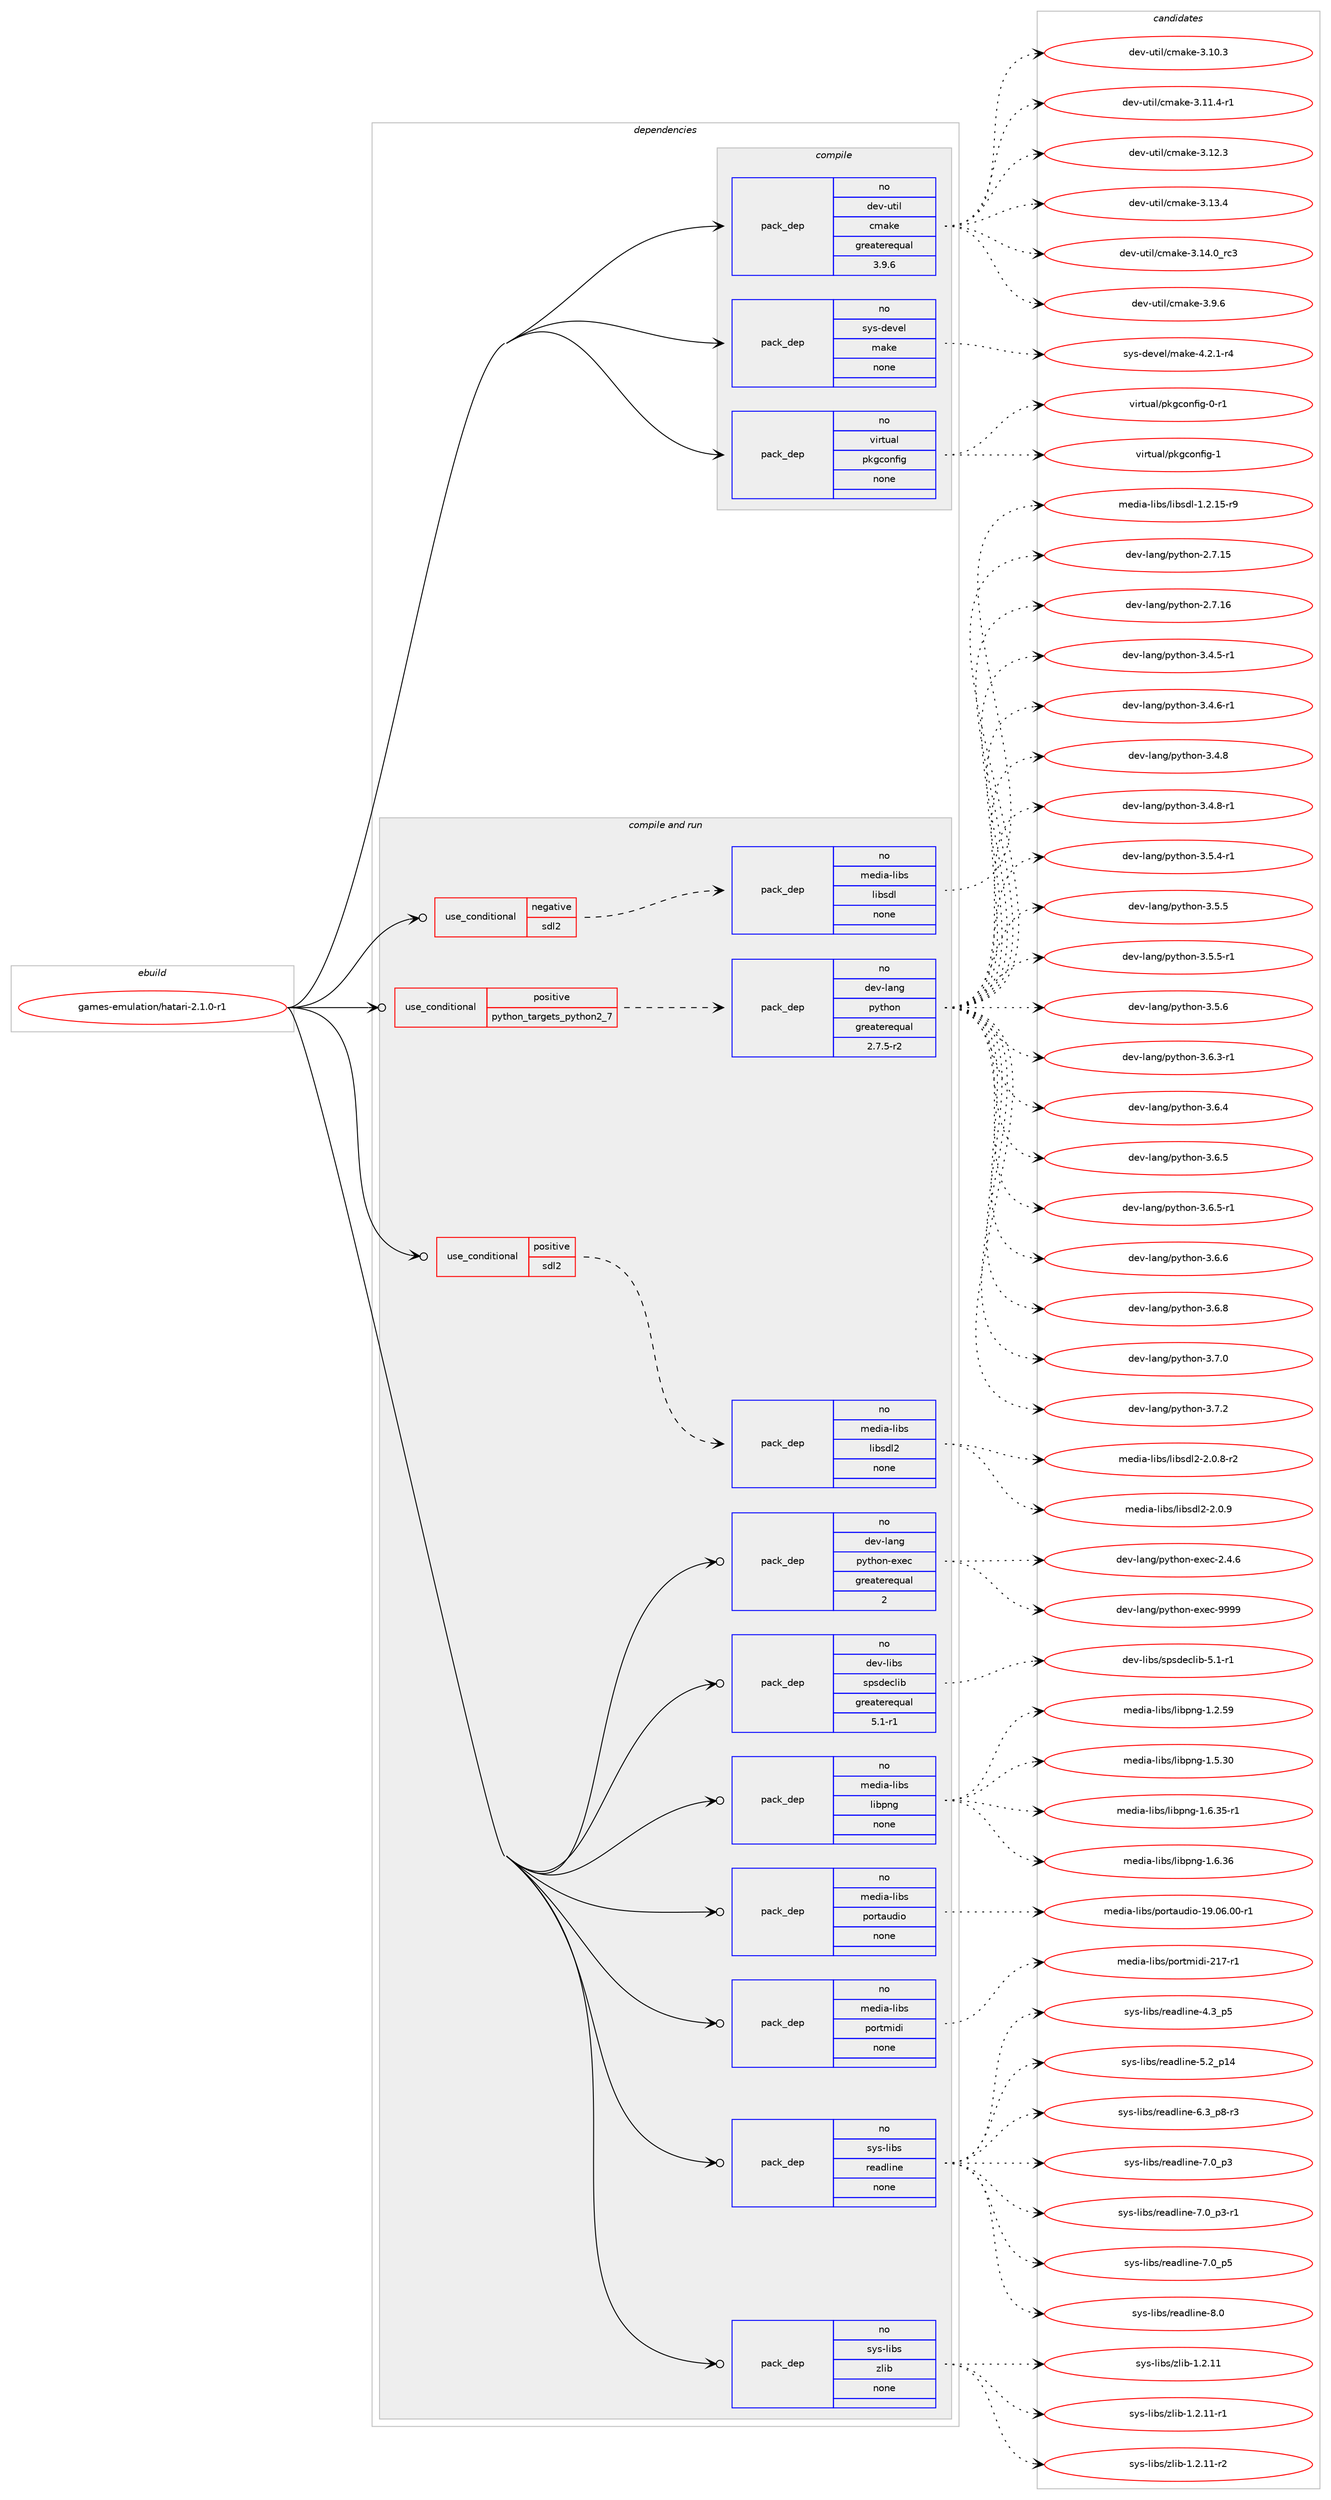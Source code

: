 digraph prolog {

# *************
# Graph options
# *************

newrank=true;
concentrate=true;
compound=true;
graph [rankdir=LR,fontname=Helvetica,fontsize=10,ranksep=1.5];#, ranksep=2.5, nodesep=0.2];
edge  [arrowhead=vee];
node  [fontname=Helvetica,fontsize=10];

# **********
# The ebuild
# **********

subgraph cluster_leftcol {
color=gray;
rank=same;
label=<<i>ebuild</i>>;
id [label="games-emulation/hatari-2.1.0-r1", color=red, width=4, href="../games-emulation/hatari-2.1.0-r1.svg"];
}

# ****************
# The dependencies
# ****************

subgraph cluster_midcol {
color=gray;
label=<<i>dependencies</i>>;
subgraph cluster_compile {
fillcolor="#eeeeee";
style=filled;
label=<<i>compile</i>>;
subgraph pack1105723 {
dependency1555828 [label=<<TABLE BORDER="0" CELLBORDER="1" CELLSPACING="0" CELLPADDING="4" WIDTH="220"><TR><TD ROWSPAN="6" CELLPADDING="30">pack_dep</TD></TR><TR><TD WIDTH="110">no</TD></TR><TR><TD>dev-util</TD></TR><TR><TD>cmake</TD></TR><TR><TD>greaterequal</TD></TR><TR><TD>3.9.6</TD></TR></TABLE>>, shape=none, color=blue];
}
id:e -> dependency1555828:w [weight=20,style="solid",arrowhead="vee"];
subgraph pack1105724 {
dependency1555829 [label=<<TABLE BORDER="0" CELLBORDER="1" CELLSPACING="0" CELLPADDING="4" WIDTH="220"><TR><TD ROWSPAN="6" CELLPADDING="30">pack_dep</TD></TR><TR><TD WIDTH="110">no</TD></TR><TR><TD>sys-devel</TD></TR><TR><TD>make</TD></TR><TR><TD>none</TD></TR><TR><TD></TD></TR></TABLE>>, shape=none, color=blue];
}
id:e -> dependency1555829:w [weight=20,style="solid",arrowhead="vee"];
subgraph pack1105725 {
dependency1555830 [label=<<TABLE BORDER="0" CELLBORDER="1" CELLSPACING="0" CELLPADDING="4" WIDTH="220"><TR><TD ROWSPAN="6" CELLPADDING="30">pack_dep</TD></TR><TR><TD WIDTH="110">no</TD></TR><TR><TD>virtual</TD></TR><TR><TD>pkgconfig</TD></TR><TR><TD>none</TD></TR><TR><TD></TD></TR></TABLE>>, shape=none, color=blue];
}
id:e -> dependency1555830:w [weight=20,style="solid",arrowhead="vee"];
}
subgraph cluster_compileandrun {
fillcolor="#eeeeee";
style=filled;
label=<<i>compile and run</i>>;
subgraph cond426259 {
dependency1555831 [label=<<TABLE BORDER="0" CELLBORDER="1" CELLSPACING="0" CELLPADDING="4"><TR><TD ROWSPAN="3" CELLPADDING="10">use_conditional</TD></TR><TR><TD>negative</TD></TR><TR><TD>sdl2</TD></TR></TABLE>>, shape=none, color=red];
subgraph pack1105726 {
dependency1555832 [label=<<TABLE BORDER="0" CELLBORDER="1" CELLSPACING="0" CELLPADDING="4" WIDTH="220"><TR><TD ROWSPAN="6" CELLPADDING="30">pack_dep</TD></TR><TR><TD WIDTH="110">no</TD></TR><TR><TD>media-libs</TD></TR><TR><TD>libsdl</TD></TR><TR><TD>none</TD></TR><TR><TD></TD></TR></TABLE>>, shape=none, color=blue];
}
dependency1555831:e -> dependency1555832:w [weight=20,style="dashed",arrowhead="vee"];
}
id:e -> dependency1555831:w [weight=20,style="solid",arrowhead="odotvee"];
subgraph cond426260 {
dependency1555833 [label=<<TABLE BORDER="0" CELLBORDER="1" CELLSPACING="0" CELLPADDING="4"><TR><TD ROWSPAN="3" CELLPADDING="10">use_conditional</TD></TR><TR><TD>positive</TD></TR><TR><TD>python_targets_python2_7</TD></TR></TABLE>>, shape=none, color=red];
subgraph pack1105727 {
dependency1555834 [label=<<TABLE BORDER="0" CELLBORDER="1" CELLSPACING="0" CELLPADDING="4" WIDTH="220"><TR><TD ROWSPAN="6" CELLPADDING="30">pack_dep</TD></TR><TR><TD WIDTH="110">no</TD></TR><TR><TD>dev-lang</TD></TR><TR><TD>python</TD></TR><TR><TD>greaterequal</TD></TR><TR><TD>2.7.5-r2</TD></TR></TABLE>>, shape=none, color=blue];
}
dependency1555833:e -> dependency1555834:w [weight=20,style="dashed",arrowhead="vee"];
}
id:e -> dependency1555833:w [weight=20,style="solid",arrowhead="odotvee"];
subgraph cond426261 {
dependency1555835 [label=<<TABLE BORDER="0" CELLBORDER="1" CELLSPACING="0" CELLPADDING="4"><TR><TD ROWSPAN="3" CELLPADDING="10">use_conditional</TD></TR><TR><TD>positive</TD></TR><TR><TD>sdl2</TD></TR></TABLE>>, shape=none, color=red];
subgraph pack1105728 {
dependency1555836 [label=<<TABLE BORDER="0" CELLBORDER="1" CELLSPACING="0" CELLPADDING="4" WIDTH="220"><TR><TD ROWSPAN="6" CELLPADDING="30">pack_dep</TD></TR><TR><TD WIDTH="110">no</TD></TR><TR><TD>media-libs</TD></TR><TR><TD>libsdl2</TD></TR><TR><TD>none</TD></TR><TR><TD></TD></TR></TABLE>>, shape=none, color=blue];
}
dependency1555835:e -> dependency1555836:w [weight=20,style="dashed",arrowhead="vee"];
}
id:e -> dependency1555835:w [weight=20,style="solid",arrowhead="odotvee"];
subgraph pack1105729 {
dependency1555837 [label=<<TABLE BORDER="0" CELLBORDER="1" CELLSPACING="0" CELLPADDING="4" WIDTH="220"><TR><TD ROWSPAN="6" CELLPADDING="30">pack_dep</TD></TR><TR><TD WIDTH="110">no</TD></TR><TR><TD>dev-lang</TD></TR><TR><TD>python-exec</TD></TR><TR><TD>greaterequal</TD></TR><TR><TD>2</TD></TR></TABLE>>, shape=none, color=blue];
}
id:e -> dependency1555837:w [weight=20,style="solid",arrowhead="odotvee"];
subgraph pack1105730 {
dependency1555838 [label=<<TABLE BORDER="0" CELLBORDER="1" CELLSPACING="0" CELLPADDING="4" WIDTH="220"><TR><TD ROWSPAN="6" CELLPADDING="30">pack_dep</TD></TR><TR><TD WIDTH="110">no</TD></TR><TR><TD>dev-libs</TD></TR><TR><TD>spsdeclib</TD></TR><TR><TD>greaterequal</TD></TR><TR><TD>5.1-r1</TD></TR></TABLE>>, shape=none, color=blue];
}
id:e -> dependency1555838:w [weight=20,style="solid",arrowhead="odotvee"];
subgraph pack1105731 {
dependency1555839 [label=<<TABLE BORDER="0" CELLBORDER="1" CELLSPACING="0" CELLPADDING="4" WIDTH="220"><TR><TD ROWSPAN="6" CELLPADDING="30">pack_dep</TD></TR><TR><TD WIDTH="110">no</TD></TR><TR><TD>media-libs</TD></TR><TR><TD>libpng</TD></TR><TR><TD>none</TD></TR><TR><TD></TD></TR></TABLE>>, shape=none, color=blue];
}
id:e -> dependency1555839:w [weight=20,style="solid",arrowhead="odotvee"];
subgraph pack1105732 {
dependency1555840 [label=<<TABLE BORDER="0" CELLBORDER="1" CELLSPACING="0" CELLPADDING="4" WIDTH="220"><TR><TD ROWSPAN="6" CELLPADDING="30">pack_dep</TD></TR><TR><TD WIDTH="110">no</TD></TR><TR><TD>media-libs</TD></TR><TR><TD>portaudio</TD></TR><TR><TD>none</TD></TR><TR><TD></TD></TR></TABLE>>, shape=none, color=blue];
}
id:e -> dependency1555840:w [weight=20,style="solid",arrowhead="odotvee"];
subgraph pack1105733 {
dependency1555841 [label=<<TABLE BORDER="0" CELLBORDER="1" CELLSPACING="0" CELLPADDING="4" WIDTH="220"><TR><TD ROWSPAN="6" CELLPADDING="30">pack_dep</TD></TR><TR><TD WIDTH="110">no</TD></TR><TR><TD>media-libs</TD></TR><TR><TD>portmidi</TD></TR><TR><TD>none</TD></TR><TR><TD></TD></TR></TABLE>>, shape=none, color=blue];
}
id:e -> dependency1555841:w [weight=20,style="solid",arrowhead="odotvee"];
subgraph pack1105734 {
dependency1555842 [label=<<TABLE BORDER="0" CELLBORDER="1" CELLSPACING="0" CELLPADDING="4" WIDTH="220"><TR><TD ROWSPAN="6" CELLPADDING="30">pack_dep</TD></TR><TR><TD WIDTH="110">no</TD></TR><TR><TD>sys-libs</TD></TR><TR><TD>readline</TD></TR><TR><TD>none</TD></TR><TR><TD></TD></TR></TABLE>>, shape=none, color=blue];
}
id:e -> dependency1555842:w [weight=20,style="solid",arrowhead="odotvee"];
subgraph pack1105735 {
dependency1555843 [label=<<TABLE BORDER="0" CELLBORDER="1" CELLSPACING="0" CELLPADDING="4" WIDTH="220"><TR><TD ROWSPAN="6" CELLPADDING="30">pack_dep</TD></TR><TR><TD WIDTH="110">no</TD></TR><TR><TD>sys-libs</TD></TR><TR><TD>zlib</TD></TR><TR><TD>none</TD></TR><TR><TD></TD></TR></TABLE>>, shape=none, color=blue];
}
id:e -> dependency1555843:w [weight=20,style="solid",arrowhead="odotvee"];
}
subgraph cluster_run {
fillcolor="#eeeeee";
style=filled;
label=<<i>run</i>>;
}
}

# **************
# The candidates
# **************

subgraph cluster_choices {
rank=same;
color=gray;
label=<<i>candidates</i>>;

subgraph choice1105723 {
color=black;
nodesep=1;
choice1001011184511711610510847991099710710145514649484651 [label="dev-util/cmake-3.10.3", color=red, width=4,href="../dev-util/cmake-3.10.3.svg"];
choice10010111845117116105108479910997107101455146494946524511449 [label="dev-util/cmake-3.11.4-r1", color=red, width=4,href="../dev-util/cmake-3.11.4-r1.svg"];
choice1001011184511711610510847991099710710145514649504651 [label="dev-util/cmake-3.12.3", color=red, width=4,href="../dev-util/cmake-3.12.3.svg"];
choice1001011184511711610510847991099710710145514649514652 [label="dev-util/cmake-3.13.4", color=red, width=4,href="../dev-util/cmake-3.13.4.svg"];
choice1001011184511711610510847991099710710145514649524648951149951 [label="dev-util/cmake-3.14.0_rc3", color=red, width=4,href="../dev-util/cmake-3.14.0_rc3.svg"];
choice10010111845117116105108479910997107101455146574654 [label="dev-util/cmake-3.9.6", color=red, width=4,href="../dev-util/cmake-3.9.6.svg"];
dependency1555828:e -> choice1001011184511711610510847991099710710145514649484651:w [style=dotted,weight="100"];
dependency1555828:e -> choice10010111845117116105108479910997107101455146494946524511449:w [style=dotted,weight="100"];
dependency1555828:e -> choice1001011184511711610510847991099710710145514649504651:w [style=dotted,weight="100"];
dependency1555828:e -> choice1001011184511711610510847991099710710145514649514652:w [style=dotted,weight="100"];
dependency1555828:e -> choice1001011184511711610510847991099710710145514649524648951149951:w [style=dotted,weight="100"];
dependency1555828:e -> choice10010111845117116105108479910997107101455146574654:w [style=dotted,weight="100"];
}
subgraph choice1105724 {
color=black;
nodesep=1;
choice1151211154510010111810110847109971071014552465046494511452 [label="sys-devel/make-4.2.1-r4", color=red, width=4,href="../sys-devel/make-4.2.1-r4.svg"];
dependency1555829:e -> choice1151211154510010111810110847109971071014552465046494511452:w [style=dotted,weight="100"];
}
subgraph choice1105725 {
color=black;
nodesep=1;
choice11810511411611797108471121071039911111010210510345484511449 [label="virtual/pkgconfig-0-r1", color=red, width=4,href="../virtual/pkgconfig-0-r1.svg"];
choice1181051141161179710847112107103991111101021051034549 [label="virtual/pkgconfig-1", color=red, width=4,href="../virtual/pkgconfig-1.svg"];
dependency1555830:e -> choice11810511411611797108471121071039911111010210510345484511449:w [style=dotted,weight="100"];
dependency1555830:e -> choice1181051141161179710847112107103991111101021051034549:w [style=dotted,weight="100"];
}
subgraph choice1105726 {
color=black;
nodesep=1;
choice1091011001059745108105981154710810598115100108454946504649534511457 [label="media-libs/libsdl-1.2.15-r9", color=red, width=4,href="../media-libs/libsdl-1.2.15-r9.svg"];
dependency1555832:e -> choice1091011001059745108105981154710810598115100108454946504649534511457:w [style=dotted,weight="100"];
}
subgraph choice1105727 {
color=black;
nodesep=1;
choice10010111845108971101034711212111610411111045504655464953 [label="dev-lang/python-2.7.15", color=red, width=4,href="../dev-lang/python-2.7.15.svg"];
choice10010111845108971101034711212111610411111045504655464954 [label="dev-lang/python-2.7.16", color=red, width=4,href="../dev-lang/python-2.7.16.svg"];
choice1001011184510897110103471121211161041111104551465246534511449 [label="dev-lang/python-3.4.5-r1", color=red, width=4,href="../dev-lang/python-3.4.5-r1.svg"];
choice1001011184510897110103471121211161041111104551465246544511449 [label="dev-lang/python-3.4.6-r1", color=red, width=4,href="../dev-lang/python-3.4.6-r1.svg"];
choice100101118451089711010347112121116104111110455146524656 [label="dev-lang/python-3.4.8", color=red, width=4,href="../dev-lang/python-3.4.8.svg"];
choice1001011184510897110103471121211161041111104551465246564511449 [label="dev-lang/python-3.4.8-r1", color=red, width=4,href="../dev-lang/python-3.4.8-r1.svg"];
choice1001011184510897110103471121211161041111104551465346524511449 [label="dev-lang/python-3.5.4-r1", color=red, width=4,href="../dev-lang/python-3.5.4-r1.svg"];
choice100101118451089711010347112121116104111110455146534653 [label="dev-lang/python-3.5.5", color=red, width=4,href="../dev-lang/python-3.5.5.svg"];
choice1001011184510897110103471121211161041111104551465346534511449 [label="dev-lang/python-3.5.5-r1", color=red, width=4,href="../dev-lang/python-3.5.5-r1.svg"];
choice100101118451089711010347112121116104111110455146534654 [label="dev-lang/python-3.5.6", color=red, width=4,href="../dev-lang/python-3.5.6.svg"];
choice1001011184510897110103471121211161041111104551465446514511449 [label="dev-lang/python-3.6.3-r1", color=red, width=4,href="../dev-lang/python-3.6.3-r1.svg"];
choice100101118451089711010347112121116104111110455146544652 [label="dev-lang/python-3.6.4", color=red, width=4,href="../dev-lang/python-3.6.4.svg"];
choice100101118451089711010347112121116104111110455146544653 [label="dev-lang/python-3.6.5", color=red, width=4,href="../dev-lang/python-3.6.5.svg"];
choice1001011184510897110103471121211161041111104551465446534511449 [label="dev-lang/python-3.6.5-r1", color=red, width=4,href="../dev-lang/python-3.6.5-r1.svg"];
choice100101118451089711010347112121116104111110455146544654 [label="dev-lang/python-3.6.6", color=red, width=4,href="../dev-lang/python-3.6.6.svg"];
choice100101118451089711010347112121116104111110455146544656 [label="dev-lang/python-3.6.8", color=red, width=4,href="../dev-lang/python-3.6.8.svg"];
choice100101118451089711010347112121116104111110455146554648 [label="dev-lang/python-3.7.0", color=red, width=4,href="../dev-lang/python-3.7.0.svg"];
choice100101118451089711010347112121116104111110455146554650 [label="dev-lang/python-3.7.2", color=red, width=4,href="../dev-lang/python-3.7.2.svg"];
dependency1555834:e -> choice10010111845108971101034711212111610411111045504655464953:w [style=dotted,weight="100"];
dependency1555834:e -> choice10010111845108971101034711212111610411111045504655464954:w [style=dotted,weight="100"];
dependency1555834:e -> choice1001011184510897110103471121211161041111104551465246534511449:w [style=dotted,weight="100"];
dependency1555834:e -> choice1001011184510897110103471121211161041111104551465246544511449:w [style=dotted,weight="100"];
dependency1555834:e -> choice100101118451089711010347112121116104111110455146524656:w [style=dotted,weight="100"];
dependency1555834:e -> choice1001011184510897110103471121211161041111104551465246564511449:w [style=dotted,weight="100"];
dependency1555834:e -> choice1001011184510897110103471121211161041111104551465346524511449:w [style=dotted,weight="100"];
dependency1555834:e -> choice100101118451089711010347112121116104111110455146534653:w [style=dotted,weight="100"];
dependency1555834:e -> choice1001011184510897110103471121211161041111104551465346534511449:w [style=dotted,weight="100"];
dependency1555834:e -> choice100101118451089711010347112121116104111110455146534654:w [style=dotted,weight="100"];
dependency1555834:e -> choice1001011184510897110103471121211161041111104551465446514511449:w [style=dotted,weight="100"];
dependency1555834:e -> choice100101118451089711010347112121116104111110455146544652:w [style=dotted,weight="100"];
dependency1555834:e -> choice100101118451089711010347112121116104111110455146544653:w [style=dotted,weight="100"];
dependency1555834:e -> choice1001011184510897110103471121211161041111104551465446534511449:w [style=dotted,weight="100"];
dependency1555834:e -> choice100101118451089711010347112121116104111110455146544654:w [style=dotted,weight="100"];
dependency1555834:e -> choice100101118451089711010347112121116104111110455146544656:w [style=dotted,weight="100"];
dependency1555834:e -> choice100101118451089711010347112121116104111110455146554648:w [style=dotted,weight="100"];
dependency1555834:e -> choice100101118451089711010347112121116104111110455146554650:w [style=dotted,weight="100"];
}
subgraph choice1105728 {
color=black;
nodesep=1;
choice1091011001059745108105981154710810598115100108504550464846564511450 [label="media-libs/libsdl2-2.0.8-r2", color=red, width=4,href="../media-libs/libsdl2-2.0.8-r2.svg"];
choice109101100105974510810598115471081059811510010850455046484657 [label="media-libs/libsdl2-2.0.9", color=red, width=4,href="../media-libs/libsdl2-2.0.9.svg"];
dependency1555836:e -> choice1091011001059745108105981154710810598115100108504550464846564511450:w [style=dotted,weight="100"];
dependency1555836:e -> choice109101100105974510810598115471081059811510010850455046484657:w [style=dotted,weight="100"];
}
subgraph choice1105729 {
color=black;
nodesep=1;
choice1001011184510897110103471121211161041111104510112010199455046524654 [label="dev-lang/python-exec-2.4.6", color=red, width=4,href="../dev-lang/python-exec-2.4.6.svg"];
choice10010111845108971101034711212111610411111045101120101994557575757 [label="dev-lang/python-exec-9999", color=red, width=4,href="../dev-lang/python-exec-9999.svg"];
dependency1555837:e -> choice1001011184510897110103471121211161041111104510112010199455046524654:w [style=dotted,weight="100"];
dependency1555837:e -> choice10010111845108971101034711212111610411111045101120101994557575757:w [style=dotted,weight="100"];
}
subgraph choice1105730 {
color=black;
nodesep=1;
choice1001011184510810598115471151121151001019910810598455346494511449 [label="dev-libs/spsdeclib-5.1-r1", color=red, width=4,href="../dev-libs/spsdeclib-5.1-r1.svg"];
dependency1555838:e -> choice1001011184510810598115471151121151001019910810598455346494511449:w [style=dotted,weight="100"];
}
subgraph choice1105731 {
color=black;
nodesep=1;
choice109101100105974510810598115471081059811211010345494650465357 [label="media-libs/libpng-1.2.59", color=red, width=4,href="../media-libs/libpng-1.2.59.svg"];
choice109101100105974510810598115471081059811211010345494653465148 [label="media-libs/libpng-1.5.30", color=red, width=4,href="../media-libs/libpng-1.5.30.svg"];
choice1091011001059745108105981154710810598112110103454946544651534511449 [label="media-libs/libpng-1.6.35-r1", color=red, width=4,href="../media-libs/libpng-1.6.35-r1.svg"];
choice109101100105974510810598115471081059811211010345494654465154 [label="media-libs/libpng-1.6.36", color=red, width=4,href="../media-libs/libpng-1.6.36.svg"];
dependency1555839:e -> choice109101100105974510810598115471081059811211010345494650465357:w [style=dotted,weight="100"];
dependency1555839:e -> choice109101100105974510810598115471081059811211010345494653465148:w [style=dotted,weight="100"];
dependency1555839:e -> choice1091011001059745108105981154710810598112110103454946544651534511449:w [style=dotted,weight="100"];
dependency1555839:e -> choice109101100105974510810598115471081059811211010345494654465154:w [style=dotted,weight="100"];
}
subgraph choice1105732 {
color=black;
nodesep=1;
choice10910110010597451081059811547112111114116971171001051114549574648544648484511449 [label="media-libs/portaudio-19.06.00-r1", color=red, width=4,href="../media-libs/portaudio-19.06.00-r1.svg"];
dependency1555840:e -> choice10910110010597451081059811547112111114116971171001051114549574648544648484511449:w [style=dotted,weight="100"];
}
subgraph choice1105733 {
color=black;
nodesep=1;
choice10910110010597451081059811547112111114116109105100105455049554511449 [label="media-libs/portmidi-217-r1", color=red, width=4,href="../media-libs/portmidi-217-r1.svg"];
dependency1555841:e -> choice10910110010597451081059811547112111114116109105100105455049554511449:w [style=dotted,weight="100"];
}
subgraph choice1105734 {
color=black;
nodesep=1;
choice11512111545108105981154711410197100108105110101455246519511253 [label="sys-libs/readline-4.3_p5", color=red, width=4,href="../sys-libs/readline-4.3_p5.svg"];
choice1151211154510810598115471141019710010810511010145534650951124952 [label="sys-libs/readline-5.2_p14", color=red, width=4,href="../sys-libs/readline-5.2_p14.svg"];
choice115121115451081059811547114101971001081051101014554465195112564511451 [label="sys-libs/readline-6.3_p8-r3", color=red, width=4,href="../sys-libs/readline-6.3_p8-r3.svg"];
choice11512111545108105981154711410197100108105110101455546489511251 [label="sys-libs/readline-7.0_p3", color=red, width=4,href="../sys-libs/readline-7.0_p3.svg"];
choice115121115451081059811547114101971001081051101014555464895112514511449 [label="sys-libs/readline-7.0_p3-r1", color=red, width=4,href="../sys-libs/readline-7.0_p3-r1.svg"];
choice11512111545108105981154711410197100108105110101455546489511253 [label="sys-libs/readline-7.0_p5", color=red, width=4,href="../sys-libs/readline-7.0_p5.svg"];
choice1151211154510810598115471141019710010810511010145564648 [label="sys-libs/readline-8.0", color=red, width=4,href="../sys-libs/readline-8.0.svg"];
dependency1555842:e -> choice11512111545108105981154711410197100108105110101455246519511253:w [style=dotted,weight="100"];
dependency1555842:e -> choice1151211154510810598115471141019710010810511010145534650951124952:w [style=dotted,weight="100"];
dependency1555842:e -> choice115121115451081059811547114101971001081051101014554465195112564511451:w [style=dotted,weight="100"];
dependency1555842:e -> choice11512111545108105981154711410197100108105110101455546489511251:w [style=dotted,weight="100"];
dependency1555842:e -> choice115121115451081059811547114101971001081051101014555464895112514511449:w [style=dotted,weight="100"];
dependency1555842:e -> choice11512111545108105981154711410197100108105110101455546489511253:w [style=dotted,weight="100"];
dependency1555842:e -> choice1151211154510810598115471141019710010810511010145564648:w [style=dotted,weight="100"];
}
subgraph choice1105735 {
color=black;
nodesep=1;
choice1151211154510810598115471221081059845494650464949 [label="sys-libs/zlib-1.2.11", color=red, width=4,href="../sys-libs/zlib-1.2.11.svg"];
choice11512111545108105981154712210810598454946504649494511449 [label="sys-libs/zlib-1.2.11-r1", color=red, width=4,href="../sys-libs/zlib-1.2.11-r1.svg"];
choice11512111545108105981154712210810598454946504649494511450 [label="sys-libs/zlib-1.2.11-r2", color=red, width=4,href="../sys-libs/zlib-1.2.11-r2.svg"];
dependency1555843:e -> choice1151211154510810598115471221081059845494650464949:w [style=dotted,weight="100"];
dependency1555843:e -> choice11512111545108105981154712210810598454946504649494511449:w [style=dotted,weight="100"];
dependency1555843:e -> choice11512111545108105981154712210810598454946504649494511450:w [style=dotted,weight="100"];
}
}

}

